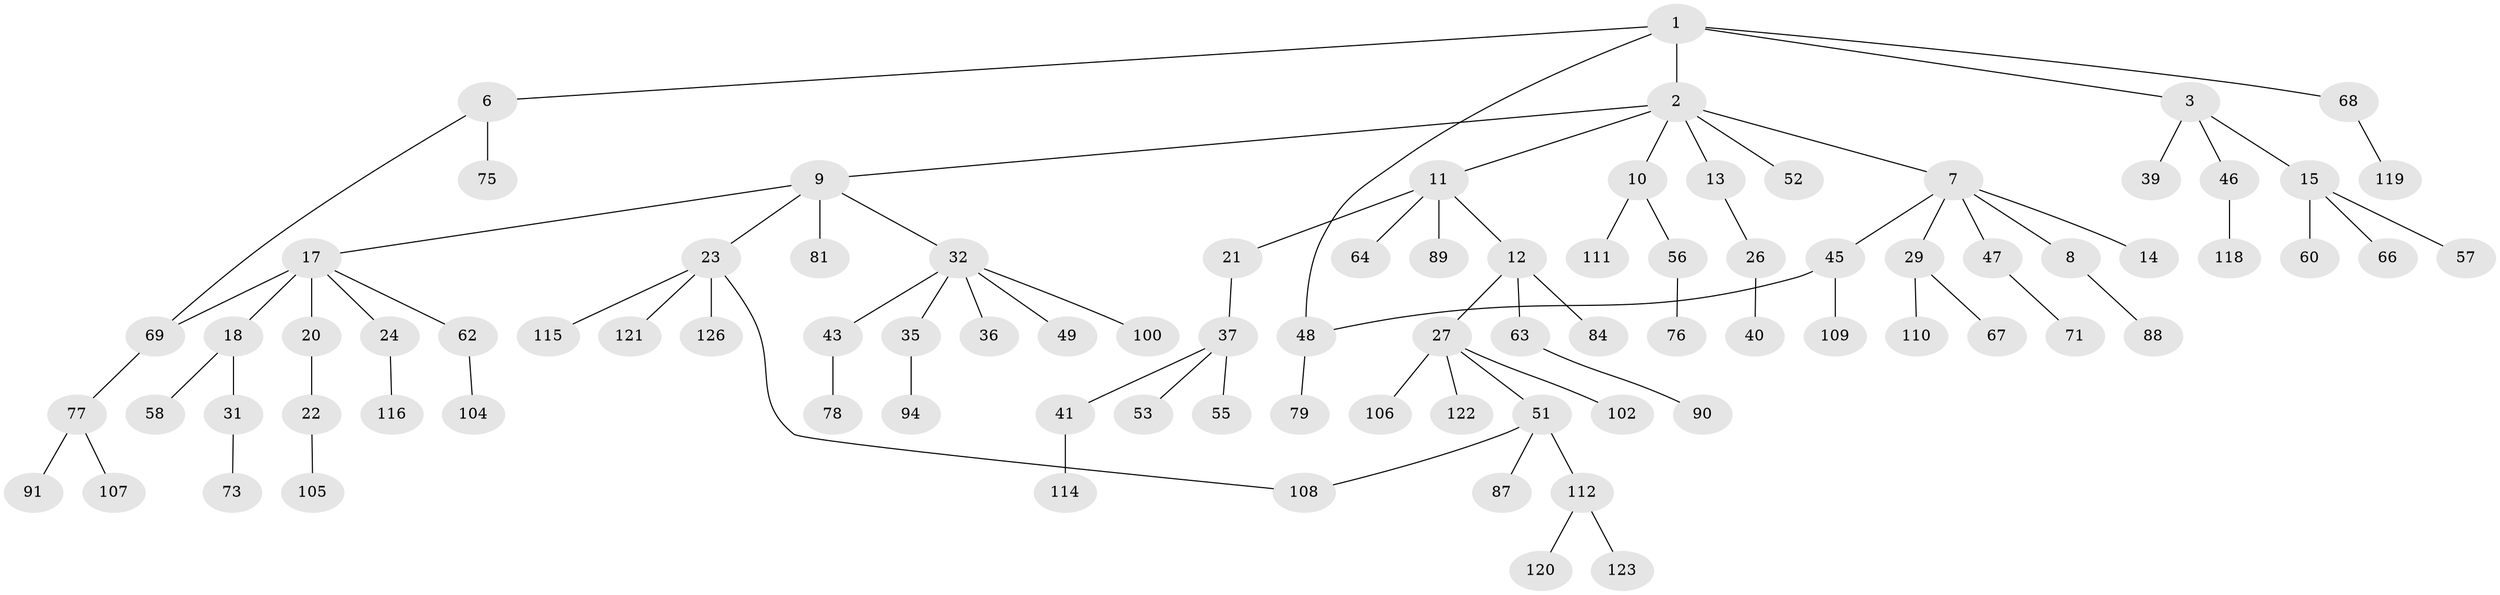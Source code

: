// Generated by graph-tools (version 1.1) at 2025/23/03/03/25 07:23:30]
// undirected, 88 vertices, 90 edges
graph export_dot {
graph [start="1"]
  node [color=gray90,style=filled];
  1 [super="+34"];
  2 [super="+4"];
  3 [super="+5"];
  6 [super="+117"];
  7;
  8;
  9 [super="+16"];
  10 [super="+72"];
  11 [super="+19"];
  12 [super="+50"];
  13 [super="+113"];
  14;
  15 [super="+28"];
  17 [super="+25"];
  18 [super="+54"];
  20;
  21;
  22 [super="+38"];
  23 [super="+61"];
  24;
  26 [super="+33"];
  27 [super="+30"];
  29 [super="+44"];
  31;
  32 [super="+70"];
  35 [super="+74"];
  36;
  37 [super="+42"];
  39 [super="+103"];
  40 [super="+80"];
  41;
  43 [super="+59"];
  45 [super="+83"];
  46;
  47 [super="+65"];
  48;
  49;
  51 [super="+99"];
  52;
  53 [super="+125"];
  55;
  56;
  57;
  58 [super="+101"];
  60;
  62 [super="+82"];
  63;
  64;
  66;
  67 [super="+124"];
  68;
  69;
  71;
  73 [super="+93"];
  75 [super="+92"];
  76;
  77 [super="+86"];
  78 [super="+98"];
  79 [super="+85"];
  81;
  84;
  87;
  88;
  89;
  90 [super="+95"];
  91 [super="+97"];
  94 [super="+96"];
  100;
  102;
  104;
  105;
  106;
  107;
  108;
  109;
  110;
  111;
  112;
  114;
  115;
  116;
  118;
  119;
  120;
  121;
  122;
  123;
  126;
  1 -- 2;
  1 -- 3;
  1 -- 6;
  1 -- 48;
  1 -- 68;
  2 -- 7;
  2 -- 9;
  2 -- 11;
  2 -- 13;
  2 -- 10;
  2 -- 52;
  3 -- 46;
  3 -- 15;
  3 -- 39;
  6 -- 75;
  6 -- 69;
  7 -- 8;
  7 -- 14;
  7 -- 29;
  7 -- 45;
  7 -- 47;
  8 -- 88;
  9 -- 32;
  9 -- 81;
  9 -- 17;
  9 -- 23;
  10 -- 56;
  10 -- 111;
  11 -- 12;
  11 -- 64;
  11 -- 89;
  11 -- 21;
  12 -- 27;
  12 -- 84;
  12 -- 63;
  13 -- 26;
  15 -- 66;
  15 -- 57;
  15 -- 60;
  17 -- 18 [weight=2];
  17 -- 20;
  17 -- 24;
  17 -- 69;
  17 -- 62;
  18 -- 31;
  18 -- 58;
  20 -- 22;
  21 -- 37;
  22 -- 105;
  23 -- 121;
  23 -- 126;
  23 -- 115;
  23 -- 108;
  24 -- 116;
  26 -- 40;
  27 -- 102;
  27 -- 106;
  27 -- 122;
  27 -- 51;
  29 -- 110;
  29 -- 67;
  31 -- 73;
  32 -- 35;
  32 -- 36;
  32 -- 43;
  32 -- 49;
  32 -- 100;
  35 -- 94;
  37 -- 41;
  37 -- 55;
  37 -- 53;
  41 -- 114;
  43 -- 78;
  45 -- 48;
  45 -- 109;
  46 -- 118;
  47 -- 71;
  48 -- 79;
  51 -- 87;
  51 -- 108;
  51 -- 112;
  56 -- 76;
  62 -- 104;
  63 -- 90;
  68 -- 119;
  69 -- 77;
  77 -- 91;
  77 -- 107;
  112 -- 120;
  112 -- 123;
}
